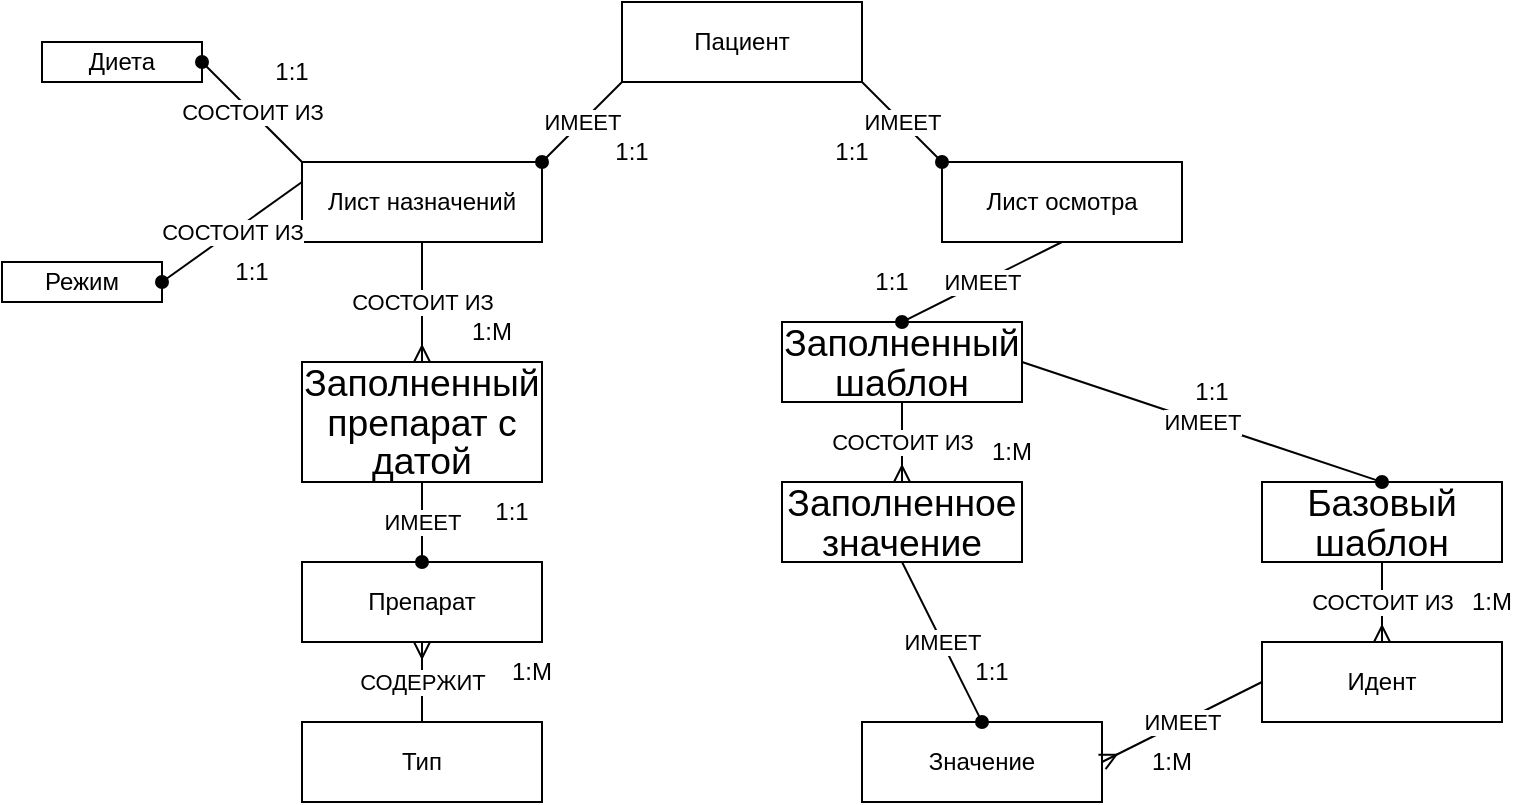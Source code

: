 <mxfile version="20.6.0" type="github">
  <diagram id="yDbGZ-jpoOIZYtK_G1Hy" name="Page-1">
    <mxGraphModel dx="938" dy="555" grid="1" gridSize="10" guides="1" tooltips="1" connect="1" arrows="1" fold="1" page="1" pageScale="1" pageWidth="827" pageHeight="1169" math="0" shadow="0">
      <root>
        <mxCell id="0" />
        <mxCell id="1" parent="0" />
        <mxCell id="HWeYRR4KEOsxDTRH1MZ7-1" value="Пациент" style="rounded=0;whiteSpace=wrap;html=1;" vertex="1" parent="1">
          <mxGeometry x="343" y="220" width="120" height="40" as="geometry" />
        </mxCell>
        <mxCell id="HWeYRR4KEOsxDTRH1MZ7-2" value="Лист назначений" style="rounded=0;whiteSpace=wrap;html=1;" vertex="1" parent="1">
          <mxGeometry x="183" y="300" width="120" height="40" as="geometry" />
        </mxCell>
        <mxCell id="HWeYRR4KEOsxDTRH1MZ7-3" value="Лист осмотра" style="rounded=0;whiteSpace=wrap;html=1;" vertex="1" parent="1">
          <mxGeometry x="503" y="300" width="120" height="40" as="geometry" />
        </mxCell>
        <mxCell id="HWeYRR4KEOsxDTRH1MZ7-4" value="" style="endArrow=oval;html=1;rounded=0;exitX=1;exitY=1;exitDx=0;exitDy=0;entryX=0;entryY=0;entryDx=0;entryDy=0;endFill=1;" edge="1" parent="1" source="HWeYRR4KEOsxDTRH1MZ7-1" target="HWeYRR4KEOsxDTRH1MZ7-3">
          <mxGeometry relative="1" as="geometry">
            <mxPoint x="373" y="390" as="sourcePoint" />
            <mxPoint x="473" y="390" as="targetPoint" />
          </mxGeometry>
        </mxCell>
        <mxCell id="HWeYRR4KEOsxDTRH1MZ7-5" value="ИМЕЕТ" style="edgeLabel;resizable=0;html=1;align=center;verticalAlign=middle;" connectable="0" vertex="1" parent="HWeYRR4KEOsxDTRH1MZ7-4">
          <mxGeometry relative="1" as="geometry" />
        </mxCell>
        <mxCell id="HWeYRR4KEOsxDTRH1MZ7-6" value="" style="endArrow=oval;html=1;rounded=0;exitX=0;exitY=1;exitDx=0;exitDy=0;entryX=1;entryY=0;entryDx=0;entryDy=0;endFill=1;" edge="1" parent="1" source="HWeYRR4KEOsxDTRH1MZ7-1" target="HWeYRR4KEOsxDTRH1MZ7-2">
          <mxGeometry relative="1" as="geometry">
            <mxPoint x="373" y="390" as="sourcePoint" />
            <mxPoint x="473" y="390" as="targetPoint" />
          </mxGeometry>
        </mxCell>
        <mxCell id="HWeYRR4KEOsxDTRH1MZ7-7" value="ИМЕЕТ" style="edgeLabel;resizable=0;html=1;align=center;verticalAlign=middle;" connectable="0" vertex="1" parent="HWeYRR4KEOsxDTRH1MZ7-6">
          <mxGeometry relative="1" as="geometry" />
        </mxCell>
        <mxCell id="HWeYRR4KEOsxDTRH1MZ7-8" value="1:1&lt;br&gt;" style="text;html=1;strokeColor=none;fillColor=none;align=center;verticalAlign=middle;whiteSpace=wrap;rounded=0;" vertex="1" parent="1">
          <mxGeometry x="333" y="290" width="30" height="10" as="geometry" />
        </mxCell>
        <mxCell id="HWeYRR4KEOsxDTRH1MZ7-9" value="1:1&lt;br&gt;" style="text;html=1;strokeColor=none;fillColor=none;align=center;verticalAlign=middle;whiteSpace=wrap;rounded=0;" vertex="1" parent="1">
          <mxGeometry x="443" y="290" width="30" height="10" as="geometry" />
        </mxCell>
        <mxCell id="HWeYRR4KEOsxDTRH1MZ7-10" value="Режим&lt;span style=&quot;color: rgba(0, 0, 0, 0); font-family: monospace; font-size: 0px; text-align: start;&quot;&gt;%3CmxGraphModel%3E%3Croot%3E%3CmxCell%20id%3D%220%22%2F%3E%3CmxCell%20id%3D%221%22%20parent%3D%220%22%2F%3E%3CmxCell%20id%3D%222%22%20value%3D%221%3A1%26lt%3Bbr%26gt%3B%22%20style%3D%22text%3Bhtml%3D1%3BstrokeColor%3Dnone%3BfillColor%3Dnone%3Balign%3Dcenter%3BverticalAlign%3Dmiddle%3BwhiteSpace%3Dwrap%3Brounded%3D0%3B%22%20vertex%3D%221%22%20parent%3D%221%22%3E%3CmxGeometry%20x%3D%22310%22%20y%3D%22270%22%20width%3D%2230%22%20height%3D%2210%22%20as%3D%22geometry%22%2F%3E%3C%2FmxCell%3E%3C%2Froot%3E%3C%2FmxGraphModel%3E&lt;/span&gt;" style="rounded=0;whiteSpace=wrap;html=1;" vertex="1" parent="1">
          <mxGeometry x="33" y="350" width="80" height="20" as="geometry" />
        </mxCell>
        <mxCell id="HWeYRR4KEOsxDTRH1MZ7-11" value="Диета" style="rounded=0;whiteSpace=wrap;html=1;" vertex="1" parent="1">
          <mxGeometry x="53" y="240" width="80" height="20" as="geometry" />
        </mxCell>
        <mxCell id="HWeYRR4KEOsxDTRH1MZ7-12" value="" style="endArrow=oval;html=1;rounded=0;exitX=0;exitY=0;exitDx=0;exitDy=0;entryX=1;entryY=0.5;entryDx=0;entryDy=0;endFill=1;" edge="1" parent="1" source="HWeYRR4KEOsxDTRH1MZ7-2" target="HWeYRR4KEOsxDTRH1MZ7-11">
          <mxGeometry relative="1" as="geometry">
            <mxPoint x="393" y="400" as="sourcePoint" />
            <mxPoint x="493" y="400" as="targetPoint" />
            <Array as="points">
              <mxPoint x="153" y="270" />
            </Array>
          </mxGeometry>
        </mxCell>
        <mxCell id="HWeYRR4KEOsxDTRH1MZ7-13" value="СОСТОИТ ИЗ" style="edgeLabel;resizable=0;html=1;align=center;verticalAlign=middle;" connectable="0" vertex="1" parent="HWeYRR4KEOsxDTRH1MZ7-12">
          <mxGeometry relative="1" as="geometry" />
        </mxCell>
        <mxCell id="HWeYRR4KEOsxDTRH1MZ7-14" value="" style="endArrow=oval;html=1;rounded=0;entryX=1;entryY=0.5;entryDx=0;entryDy=0;endFill=1;" edge="1" parent="1" target="HWeYRR4KEOsxDTRH1MZ7-10">
          <mxGeometry relative="1" as="geometry">
            <mxPoint x="183" y="310" as="sourcePoint" />
            <mxPoint x="123" y="290" as="targetPoint" />
            <Array as="points" />
          </mxGeometry>
        </mxCell>
        <mxCell id="HWeYRR4KEOsxDTRH1MZ7-15" value="СОСТОИТ ИЗ" style="edgeLabel;resizable=0;html=1;align=center;verticalAlign=middle;" connectable="0" vertex="1" parent="HWeYRR4KEOsxDTRH1MZ7-14">
          <mxGeometry relative="1" as="geometry" />
        </mxCell>
        <mxCell id="HWeYRR4KEOsxDTRH1MZ7-16" value="&lt;span style=&quot;font-size:14.0pt;line-height:107%;&lt;br/&gt;font-family:&amp;quot;Times New Roman&amp;quot;,&amp;quot;serif&amp;quot;;mso-fareast-font-family:Calibri;&lt;br/&gt;mso-fareast-theme-font:minor-latin;mso-ansi-language:RU;mso-fareast-language:&lt;br/&gt;EN-US;mso-bidi-language:AR-SA&quot;&gt;Заполненный препарат с датой&lt;/span&gt;" style="rounded=0;whiteSpace=wrap;html=1;" vertex="1" parent="1">
          <mxGeometry x="183" y="400" width="120" height="60" as="geometry" />
        </mxCell>
        <mxCell id="HWeYRR4KEOsxDTRH1MZ7-17" value="1:1&lt;br&gt;" style="text;html=1;strokeColor=none;fillColor=none;align=center;verticalAlign=middle;whiteSpace=wrap;rounded=0;" vertex="1" parent="1">
          <mxGeometry x="163" y="250" width="30" height="10" as="geometry" />
        </mxCell>
        <mxCell id="HWeYRR4KEOsxDTRH1MZ7-18" value="1:1&lt;br&gt;" style="text;html=1;strokeColor=none;fillColor=none;align=center;verticalAlign=middle;whiteSpace=wrap;rounded=0;" vertex="1" parent="1">
          <mxGeometry x="143" y="350" width="30" height="10" as="geometry" />
        </mxCell>
        <mxCell id="HWeYRR4KEOsxDTRH1MZ7-19" value="" style="endArrow=ERmany;html=1;rounded=0;exitX=0.5;exitY=1;exitDx=0;exitDy=0;entryX=0.5;entryY=0;entryDx=0;entryDy=0;endFill=0;" edge="1" parent="1" source="HWeYRR4KEOsxDTRH1MZ7-2" target="HWeYRR4KEOsxDTRH1MZ7-16">
          <mxGeometry relative="1" as="geometry">
            <mxPoint x="323" y="400" as="sourcePoint" />
            <mxPoint x="423" y="400" as="targetPoint" />
          </mxGeometry>
        </mxCell>
        <mxCell id="HWeYRR4KEOsxDTRH1MZ7-20" value="СОСТОИТ ИЗ" style="edgeLabel;resizable=0;html=1;align=center;verticalAlign=middle;" connectable="0" vertex="1" parent="HWeYRR4KEOsxDTRH1MZ7-19">
          <mxGeometry relative="1" as="geometry" />
        </mxCell>
        <mxCell id="HWeYRR4KEOsxDTRH1MZ7-21" value="1:М&lt;br&gt;" style="text;html=1;strokeColor=none;fillColor=none;align=center;verticalAlign=middle;whiteSpace=wrap;rounded=0;" vertex="1" parent="1">
          <mxGeometry x="263" y="380" width="30" height="10" as="geometry" />
        </mxCell>
        <mxCell id="HWeYRR4KEOsxDTRH1MZ7-22" value="&lt;span&gt;Препарат&lt;/span&gt;" style="rounded=0;whiteSpace=wrap;html=1;" vertex="1" parent="1">
          <mxGeometry x="183" y="500" width="120" height="40" as="geometry" />
        </mxCell>
        <mxCell id="HWeYRR4KEOsxDTRH1MZ7-24" value="&lt;span&gt;Тип&lt;/span&gt;" style="rounded=0;whiteSpace=wrap;html=1;" vertex="1" parent="1">
          <mxGeometry x="183" y="580" width="120" height="40" as="geometry" />
        </mxCell>
        <mxCell id="HWeYRR4KEOsxDTRH1MZ7-27" value="" style="endArrow=oval;html=1;rounded=0;exitX=0.5;exitY=1;exitDx=0;exitDy=0;entryX=0.5;entryY=0;entryDx=0;entryDy=0;endFill=1;" edge="1" parent="1" source="HWeYRR4KEOsxDTRH1MZ7-16" target="HWeYRR4KEOsxDTRH1MZ7-22">
          <mxGeometry relative="1" as="geometry">
            <mxPoint x="323" y="520" as="sourcePoint" />
            <mxPoint x="423" y="520" as="targetPoint" />
          </mxGeometry>
        </mxCell>
        <mxCell id="HWeYRR4KEOsxDTRH1MZ7-28" value="ИМЕЕТ" style="edgeLabel;resizable=0;html=1;align=center;verticalAlign=middle;" connectable="0" vertex="1" parent="HWeYRR4KEOsxDTRH1MZ7-27">
          <mxGeometry relative="1" as="geometry" />
        </mxCell>
        <mxCell id="HWeYRR4KEOsxDTRH1MZ7-31" value="" style="endArrow=ERmany;html=1;rounded=0;exitX=0.5;exitY=0;exitDx=0;exitDy=0;entryX=0.5;entryY=1;entryDx=0;entryDy=0;endFill=0;" edge="1" parent="1" source="HWeYRR4KEOsxDTRH1MZ7-24" target="HWeYRR4KEOsxDTRH1MZ7-22">
          <mxGeometry relative="1" as="geometry">
            <mxPoint x="323" y="520" as="sourcePoint" />
            <mxPoint x="423" y="520" as="targetPoint" />
          </mxGeometry>
        </mxCell>
        <mxCell id="HWeYRR4KEOsxDTRH1MZ7-32" value="СОДЕРЖИТ" style="edgeLabel;resizable=0;html=1;align=center;verticalAlign=middle;" connectable="0" vertex="1" parent="HWeYRR4KEOsxDTRH1MZ7-31">
          <mxGeometry relative="1" as="geometry" />
        </mxCell>
        <mxCell id="HWeYRR4KEOsxDTRH1MZ7-33" value="1:М&lt;br&gt;" style="text;html=1;strokeColor=none;fillColor=none;align=center;verticalAlign=middle;whiteSpace=wrap;rounded=0;" vertex="1" parent="1">
          <mxGeometry x="283" y="550" width="30" height="10" as="geometry" />
        </mxCell>
        <mxCell id="HWeYRR4KEOsxDTRH1MZ7-34" value="1:1&lt;br&gt;" style="text;html=1;strokeColor=none;fillColor=none;align=center;verticalAlign=middle;whiteSpace=wrap;rounded=0;" vertex="1" parent="1">
          <mxGeometry x="273" y="470" width="30" height="10" as="geometry" />
        </mxCell>
        <mxCell id="HWeYRR4KEOsxDTRH1MZ7-35" value="&lt;span style=&quot;font-size:14.0pt;line-height:107%;&lt;br/&gt;font-family:&amp;quot;Times New Roman&amp;quot;,&amp;quot;serif&amp;quot;;mso-fareast-font-family:Calibri;&lt;br/&gt;mso-fareast-theme-font:minor-latin;mso-ansi-language:RU;mso-fareast-language:&lt;br/&gt;EN-US;mso-bidi-language:AR-SA&quot;&gt;Заполненный шаблон&lt;/span&gt;" style="rounded=0;whiteSpace=wrap;html=1;" vertex="1" parent="1">
          <mxGeometry x="423" y="380" width="120" height="40" as="geometry" />
        </mxCell>
        <mxCell id="HWeYRR4KEOsxDTRH1MZ7-36" value="&lt;span style=&quot;font-size:14.0pt;line-height:107%;&lt;br/&gt;font-family:&amp;quot;Times New Roman&amp;quot;,&amp;quot;serif&amp;quot;;mso-fareast-font-family:Calibri;&lt;br/&gt;mso-fareast-theme-font:minor-latin;mso-ansi-language:RU;mso-fareast-language:&lt;br/&gt;EN-US;mso-bidi-language:AR-SA&quot;&gt;Заполненное значение&lt;/span&gt;" style="rounded=0;whiteSpace=wrap;html=1;" vertex="1" parent="1">
          <mxGeometry x="423" y="460" width="120" height="40" as="geometry" />
        </mxCell>
        <mxCell id="HWeYRR4KEOsxDTRH1MZ7-37" value="&lt;span style=&quot;font-size:14.0pt;line-height:107%;&lt;br/&gt;font-family:&amp;quot;Times New Roman&amp;quot;,&amp;quot;serif&amp;quot;;mso-fareast-font-family:Calibri;&lt;br/&gt;mso-fareast-theme-font:minor-latin;mso-ansi-language:RU;mso-fareast-language:&lt;br/&gt;EN-US;mso-bidi-language:AR-SA&quot;&gt;Базовый шаблон&lt;/span&gt;" style="rounded=0;whiteSpace=wrap;html=1;" vertex="1" parent="1">
          <mxGeometry x="663" y="460" width="120" height="40" as="geometry" />
        </mxCell>
        <mxCell id="HWeYRR4KEOsxDTRH1MZ7-38" style="edgeStyle=orthogonalEdgeStyle;rounded=0;orthogonalLoop=1;jettySize=auto;html=1;exitX=0.5;exitY=1;exitDx=0;exitDy=0;endArrow=ERmany;endFill=0;" edge="1" parent="1" source="HWeYRR4KEOsxDTRH1MZ7-37" target="HWeYRR4KEOsxDTRH1MZ7-37">
          <mxGeometry relative="1" as="geometry" />
        </mxCell>
        <mxCell id="HWeYRR4KEOsxDTRH1MZ7-39" value="Идент" style="rounded=0;whiteSpace=wrap;html=1;" vertex="1" parent="1">
          <mxGeometry x="663" y="540" width="120" height="40" as="geometry" />
        </mxCell>
        <mxCell id="HWeYRR4KEOsxDTRH1MZ7-40" value="Значение" style="rounded=0;whiteSpace=wrap;html=1;" vertex="1" parent="1">
          <mxGeometry x="463" y="580" width="120" height="40" as="geometry" />
        </mxCell>
        <mxCell id="HWeYRR4KEOsxDTRH1MZ7-41" value="" style="endArrow=ERmany;html=1;rounded=0;entryX=1;entryY=0.5;entryDx=0;entryDy=0;exitX=0;exitY=0.5;exitDx=0;exitDy=0;endFill=0;" edge="1" parent="1" source="HWeYRR4KEOsxDTRH1MZ7-39" target="HWeYRR4KEOsxDTRH1MZ7-40">
          <mxGeometry relative="1" as="geometry">
            <mxPoint x="443" y="450" as="sourcePoint" />
            <mxPoint x="543" y="450" as="targetPoint" />
          </mxGeometry>
        </mxCell>
        <mxCell id="HWeYRR4KEOsxDTRH1MZ7-42" value="ИМЕЕТ" style="edgeLabel;resizable=0;html=1;align=center;verticalAlign=middle;" connectable="0" vertex="1" parent="HWeYRR4KEOsxDTRH1MZ7-41">
          <mxGeometry relative="1" as="geometry" />
        </mxCell>
        <mxCell id="HWeYRR4KEOsxDTRH1MZ7-43" value="1:М&lt;br&gt;" style="text;html=1;strokeColor=none;fillColor=none;align=center;verticalAlign=middle;whiteSpace=wrap;rounded=0;" vertex="1" parent="1">
          <mxGeometry x="603" y="595" width="30" height="10" as="geometry" />
        </mxCell>
        <mxCell id="HWeYRR4KEOsxDTRH1MZ7-44" value="" style="endArrow=ERmany;html=1;rounded=0;entryX=0.5;entryY=0;entryDx=0;entryDy=0;endFill=0;" edge="1" parent="1" target="HWeYRR4KEOsxDTRH1MZ7-39">
          <mxGeometry relative="1" as="geometry">
            <mxPoint x="723" y="500" as="sourcePoint" />
            <mxPoint x="593" y="610" as="targetPoint" />
          </mxGeometry>
        </mxCell>
        <mxCell id="HWeYRR4KEOsxDTRH1MZ7-45" value="СОСТОИТ ИЗ&lt;br&gt;" style="edgeLabel;resizable=0;html=1;align=center;verticalAlign=middle;" connectable="0" vertex="1" parent="HWeYRR4KEOsxDTRH1MZ7-44">
          <mxGeometry relative="1" as="geometry" />
        </mxCell>
        <mxCell id="HWeYRR4KEOsxDTRH1MZ7-46" value="1:М&lt;br&gt;" style="text;html=1;strokeColor=none;fillColor=none;align=center;verticalAlign=middle;whiteSpace=wrap;rounded=0;" vertex="1" parent="1">
          <mxGeometry x="763" y="515" width="30" height="10" as="geometry" />
        </mxCell>
        <mxCell id="HWeYRR4KEOsxDTRH1MZ7-47" value="" style="endArrow=ERmany;html=1;rounded=0;entryX=0.5;entryY=0;entryDx=0;entryDy=0;endFill=0;exitX=0.5;exitY=1;exitDx=0;exitDy=0;" edge="1" parent="1" source="HWeYRR4KEOsxDTRH1MZ7-35" target="HWeYRR4KEOsxDTRH1MZ7-36">
          <mxGeometry relative="1" as="geometry">
            <mxPoint x="473" y="420" as="sourcePoint" />
            <mxPoint x="403" y="460" as="targetPoint" />
          </mxGeometry>
        </mxCell>
        <mxCell id="HWeYRR4KEOsxDTRH1MZ7-48" value="СОСТОИТ ИЗ&lt;br&gt;" style="edgeLabel;resizable=0;html=1;align=center;verticalAlign=middle;" connectable="0" vertex="1" parent="HWeYRR4KEOsxDTRH1MZ7-47">
          <mxGeometry relative="1" as="geometry" />
        </mxCell>
        <mxCell id="HWeYRR4KEOsxDTRH1MZ7-49" value="1:М&lt;br&gt;" style="text;html=1;strokeColor=none;fillColor=none;align=center;verticalAlign=middle;whiteSpace=wrap;rounded=0;" vertex="1" parent="1">
          <mxGeometry x="523" y="440" width="30" height="10" as="geometry" />
        </mxCell>
        <mxCell id="HWeYRR4KEOsxDTRH1MZ7-50" value="" style="endArrow=oval;html=1;rounded=0;exitX=0.5;exitY=1;exitDx=0;exitDy=0;entryX=0.5;entryY=0;entryDx=0;entryDy=0;endFill=1;" edge="1" parent="1" source="HWeYRR4KEOsxDTRH1MZ7-3" target="HWeYRR4KEOsxDTRH1MZ7-35">
          <mxGeometry relative="1" as="geometry">
            <mxPoint x="443" y="440" as="sourcePoint" />
            <mxPoint x="543" y="440" as="targetPoint" />
            <Array as="points">
              <mxPoint x="523" y="360" />
            </Array>
          </mxGeometry>
        </mxCell>
        <mxCell id="HWeYRR4KEOsxDTRH1MZ7-51" value="ИМЕЕТ" style="edgeLabel;resizable=0;html=1;align=center;verticalAlign=middle;" connectable="0" vertex="1" parent="HWeYRR4KEOsxDTRH1MZ7-50">
          <mxGeometry relative="1" as="geometry" />
        </mxCell>
        <mxCell id="HWeYRR4KEOsxDTRH1MZ7-52" value="1:1&lt;br&gt;" style="text;html=1;strokeColor=none;fillColor=none;align=center;verticalAlign=middle;whiteSpace=wrap;rounded=0;" vertex="1" parent="1">
          <mxGeometry x="463" y="355" width="30" height="10" as="geometry" />
        </mxCell>
        <mxCell id="HWeYRR4KEOsxDTRH1MZ7-53" value="" style="endArrow=oval;html=1;rounded=0;exitX=1;exitY=0.5;exitDx=0;exitDy=0;entryX=0.5;entryY=0;entryDx=0;entryDy=0;endFill=1;" edge="1" parent="1" source="HWeYRR4KEOsxDTRH1MZ7-35" target="HWeYRR4KEOsxDTRH1MZ7-37">
          <mxGeometry relative="1" as="geometry">
            <mxPoint x="573" y="350" as="sourcePoint" />
            <mxPoint x="493" y="390" as="targetPoint" />
            <Array as="points" />
          </mxGeometry>
        </mxCell>
        <mxCell id="HWeYRR4KEOsxDTRH1MZ7-54" value="ИМЕЕТ" style="edgeLabel;resizable=0;html=1;align=center;verticalAlign=middle;" connectable="0" vertex="1" parent="HWeYRR4KEOsxDTRH1MZ7-53">
          <mxGeometry relative="1" as="geometry" />
        </mxCell>
        <mxCell id="HWeYRR4KEOsxDTRH1MZ7-56" value="1:1&lt;br&gt;" style="text;html=1;strokeColor=none;fillColor=none;align=center;verticalAlign=middle;whiteSpace=wrap;rounded=0;" vertex="1" parent="1">
          <mxGeometry x="623" y="410" width="30" height="10" as="geometry" />
        </mxCell>
        <mxCell id="HWeYRR4KEOsxDTRH1MZ7-57" value="" style="endArrow=oval;html=1;rounded=0;entryX=0.5;entryY=0;entryDx=0;entryDy=0;exitX=0.5;exitY=1;exitDx=0;exitDy=0;endFill=1;" edge="1" parent="1" source="HWeYRR4KEOsxDTRH1MZ7-36" target="HWeYRR4KEOsxDTRH1MZ7-40">
          <mxGeometry relative="1" as="geometry">
            <mxPoint x="333" y="440" as="sourcePoint" />
            <mxPoint x="433" y="440" as="targetPoint" />
          </mxGeometry>
        </mxCell>
        <mxCell id="HWeYRR4KEOsxDTRH1MZ7-58" value="ИМЕЕТ" style="edgeLabel;resizable=0;html=1;align=center;verticalAlign=middle;" connectable="0" vertex="1" parent="HWeYRR4KEOsxDTRH1MZ7-57">
          <mxGeometry relative="1" as="geometry" />
        </mxCell>
        <mxCell id="HWeYRR4KEOsxDTRH1MZ7-59" value="1:1&lt;br&gt;" style="text;html=1;strokeColor=none;fillColor=none;align=center;verticalAlign=middle;whiteSpace=wrap;rounded=0;" vertex="1" parent="1">
          <mxGeometry x="513" y="550" width="30" height="10" as="geometry" />
        </mxCell>
      </root>
    </mxGraphModel>
  </diagram>
</mxfile>
